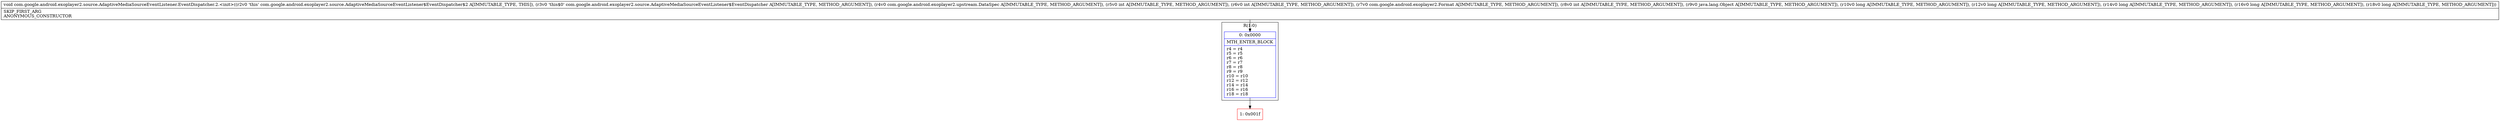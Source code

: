 digraph "CFG forcom.google.android.exoplayer2.source.AdaptiveMediaSourceEventListener.EventDispatcher.2.\<init\>(Lcom\/google\/android\/exoplayer2\/source\/AdaptiveMediaSourceEventListener$EventDispatcher;Lcom\/google\/android\/exoplayer2\/upstream\/DataSpec;IILcom\/google\/android\/exoplayer2\/Format;ILjava\/lang\/Object;JJJJJ)V" {
subgraph cluster_Region_986069517 {
label = "R(1:0)";
node [shape=record,color=blue];
Node_0 [shape=record,label="{0\:\ 0x0000|MTH_ENTER_BLOCK\l|r4 = r4\lr5 = r5\lr6 = r6\lr7 = r7\lr8 = r8\lr9 = r9\lr10 = r10\lr12 = r12\lr14 = r14\lr16 = r16\lr18 = r18\l}"];
}
Node_1 [shape=record,color=red,label="{1\:\ 0x001f}"];
MethodNode[shape=record,label="{void com.google.android.exoplayer2.source.AdaptiveMediaSourceEventListener.EventDispatcher.2.\<init\>((r2v0 'this' com.google.android.exoplayer2.source.AdaptiveMediaSourceEventListener$EventDispatcher$2 A[IMMUTABLE_TYPE, THIS]), (r3v0 'this$0' com.google.android.exoplayer2.source.AdaptiveMediaSourceEventListener$EventDispatcher A[IMMUTABLE_TYPE, METHOD_ARGUMENT]), (r4v0 com.google.android.exoplayer2.upstream.DataSpec A[IMMUTABLE_TYPE, METHOD_ARGUMENT]), (r5v0 int A[IMMUTABLE_TYPE, METHOD_ARGUMENT]), (r6v0 int A[IMMUTABLE_TYPE, METHOD_ARGUMENT]), (r7v0 com.google.android.exoplayer2.Format A[IMMUTABLE_TYPE, METHOD_ARGUMENT]), (r8v0 int A[IMMUTABLE_TYPE, METHOD_ARGUMENT]), (r9v0 java.lang.Object A[IMMUTABLE_TYPE, METHOD_ARGUMENT]), (r10v0 long A[IMMUTABLE_TYPE, METHOD_ARGUMENT]), (r12v0 long A[IMMUTABLE_TYPE, METHOD_ARGUMENT]), (r14v0 long A[IMMUTABLE_TYPE, METHOD_ARGUMENT]), (r16v0 long A[IMMUTABLE_TYPE, METHOD_ARGUMENT]), (r18v0 long A[IMMUTABLE_TYPE, METHOD_ARGUMENT]))  | SKIP_FIRST_ARG\lANONYMOUS_CONSTRUCTOR\l}"];
MethodNode -> Node_0;
Node_0 -> Node_1;
}

